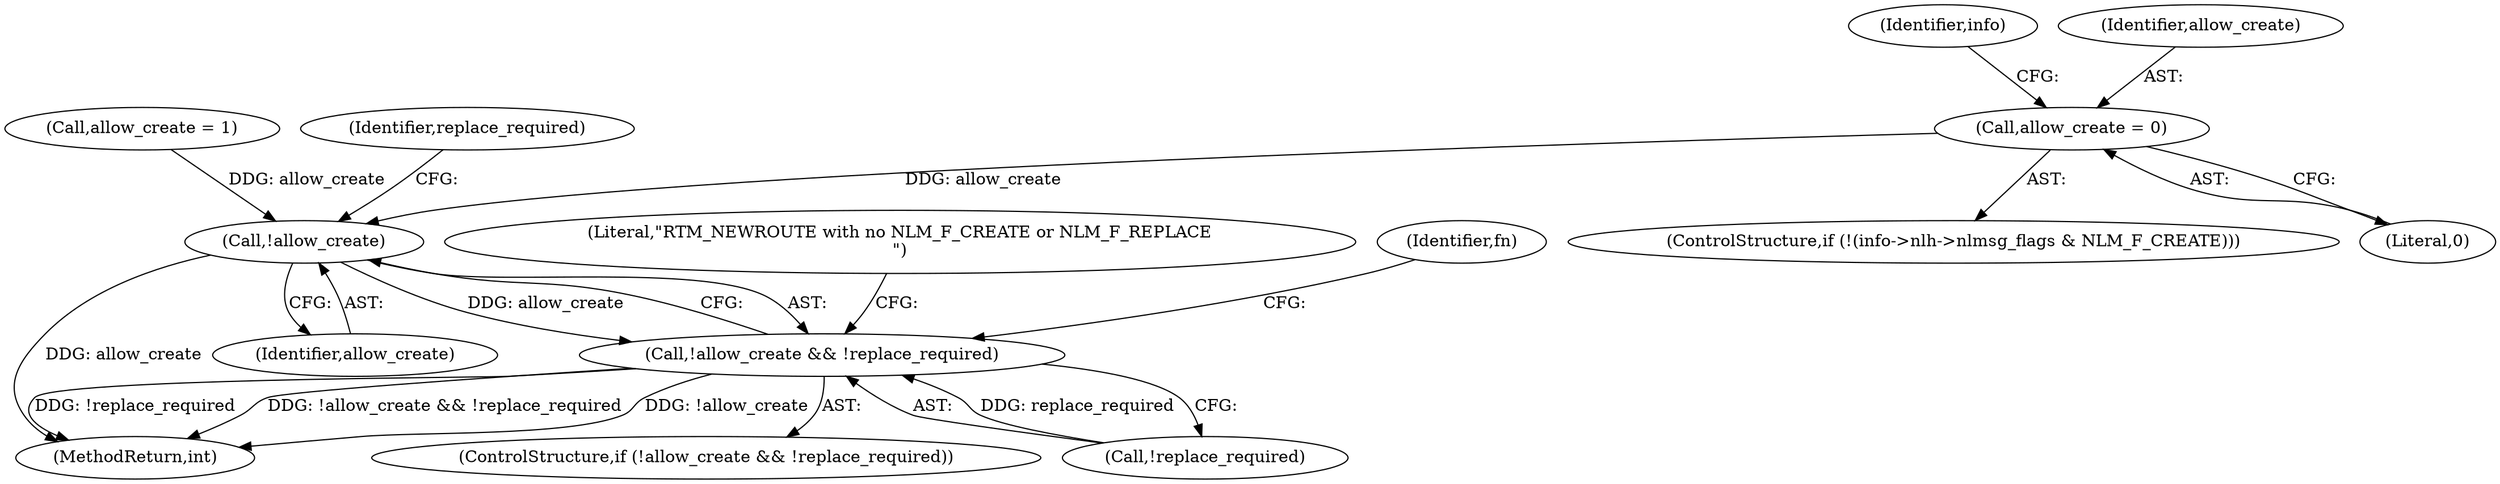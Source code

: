digraph "0_linux_ae7b4e1f213aa659aedf9c6ecad0bf5f0476e1e2@API" {
"1000144" [label="(Call,allow_create = 0)"];
"1000160" [label="(Call,!allow_create)"];
"1000159" [label="(Call,!allow_create && !replace_required)"];
"1000426" [label="(MethodReturn,int)"];
"1000168" [label="(Identifier,fn)"];
"1000135" [label="(ControlStructure,if (!(info->nlh->nlmsg_flags & NLM_F_CREATE)))"];
"1000161" [label="(Identifier,allow_create)"];
"1000151" [label="(Identifier,info)"];
"1000144" [label="(Call,allow_create = 0)"];
"1000123" [label="(Call,allow_create = 1)"];
"1000158" [label="(ControlStructure,if (!allow_create && !replace_required))"];
"1000160" [label="(Call,!allow_create)"];
"1000159" [label="(Call,!allow_create && !replace_required)"];
"1000163" [label="(Identifier,replace_required)"];
"1000162" [label="(Call,!replace_required)"];
"1000145" [label="(Identifier,allow_create)"];
"1000165" [label="(Literal,\"RTM_NEWROUTE with no NLM_F_CREATE or NLM_F_REPLACE\n\")"];
"1000146" [label="(Literal,0)"];
"1000144" -> "1000135"  [label="AST: "];
"1000144" -> "1000146"  [label="CFG: "];
"1000145" -> "1000144"  [label="AST: "];
"1000146" -> "1000144"  [label="AST: "];
"1000151" -> "1000144"  [label="CFG: "];
"1000144" -> "1000160"  [label="DDG: allow_create"];
"1000160" -> "1000159"  [label="AST: "];
"1000160" -> "1000161"  [label="CFG: "];
"1000161" -> "1000160"  [label="AST: "];
"1000163" -> "1000160"  [label="CFG: "];
"1000159" -> "1000160"  [label="CFG: "];
"1000160" -> "1000426"  [label="DDG: allow_create"];
"1000160" -> "1000159"  [label="DDG: allow_create"];
"1000123" -> "1000160"  [label="DDG: allow_create"];
"1000159" -> "1000158"  [label="AST: "];
"1000159" -> "1000162"  [label="CFG: "];
"1000162" -> "1000159"  [label="AST: "];
"1000165" -> "1000159"  [label="CFG: "];
"1000168" -> "1000159"  [label="CFG: "];
"1000159" -> "1000426"  [label="DDG: !allow_create && !replace_required"];
"1000159" -> "1000426"  [label="DDG: !allow_create"];
"1000159" -> "1000426"  [label="DDG: !replace_required"];
"1000162" -> "1000159"  [label="DDG: replace_required"];
}
